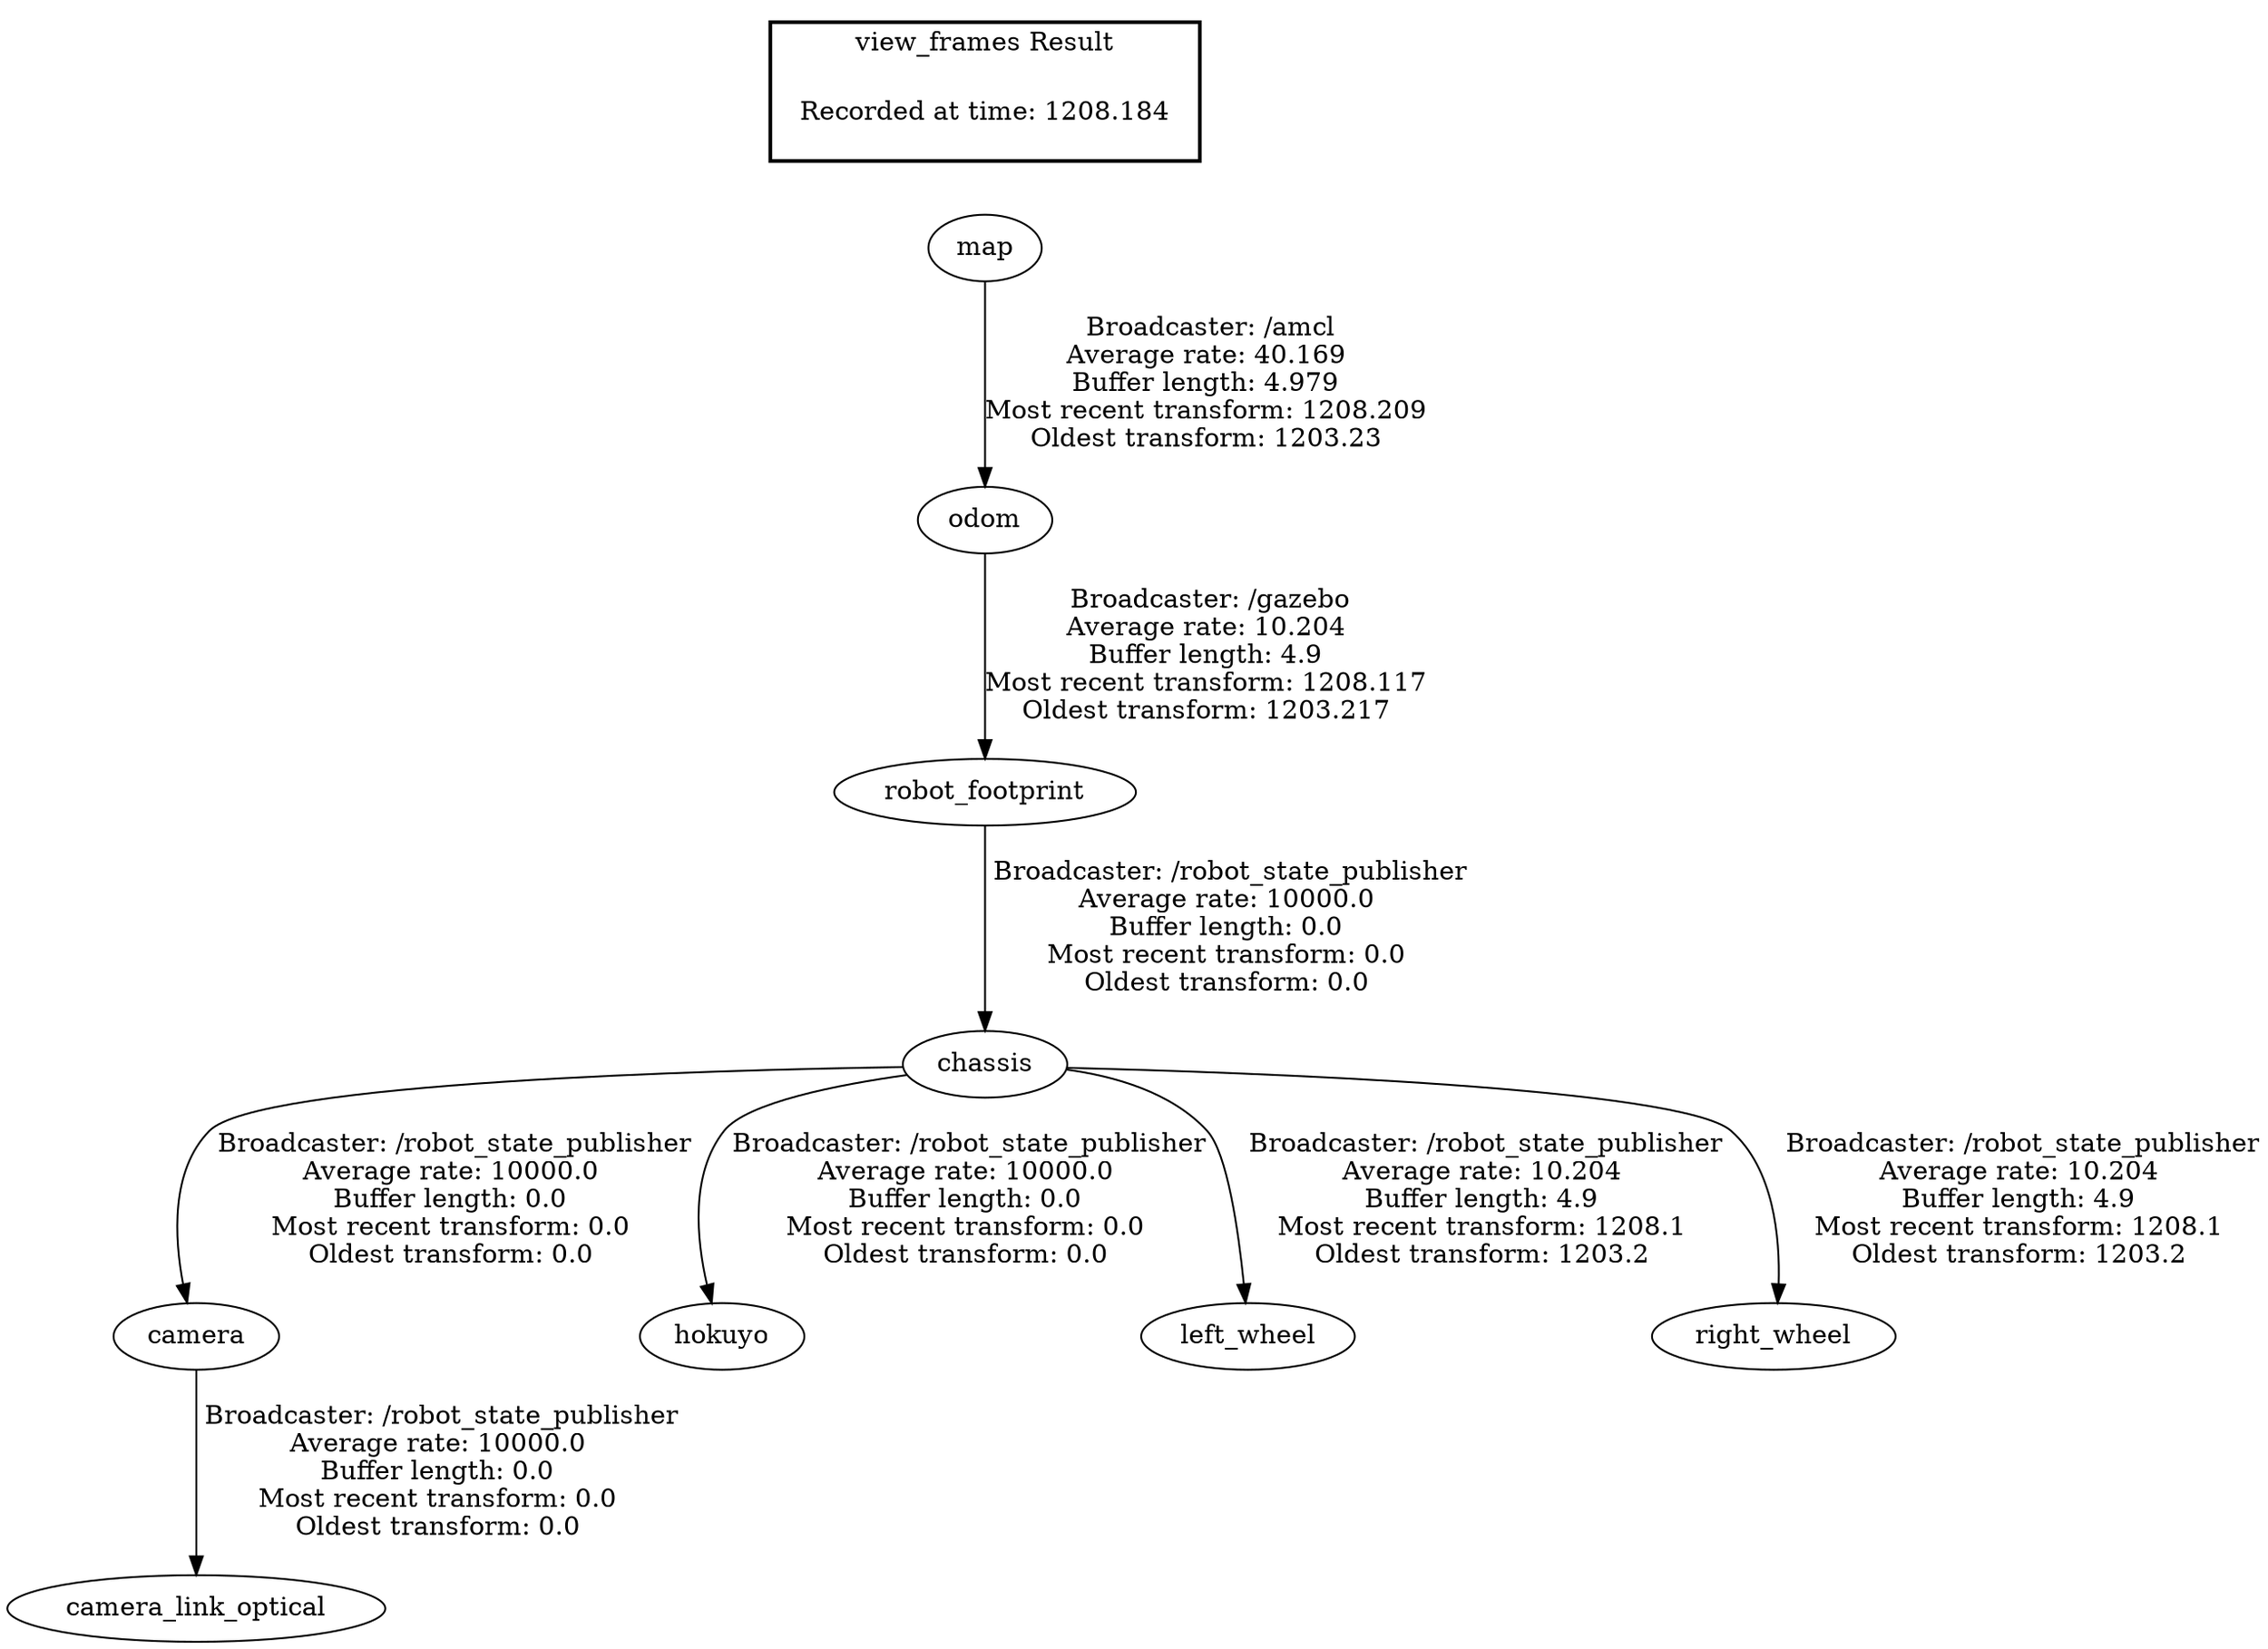 digraph G {
"chassis" -> "camera"[label=" Broadcaster: /robot_state_publisher\nAverage rate: 10000.0\nBuffer length: 0.0\nMost recent transform: 0.0\nOldest transform: 0.0\n"];
"robot_footprint" -> "chassis"[label=" Broadcaster: /robot_state_publisher\nAverage rate: 10000.0\nBuffer length: 0.0\nMost recent transform: 0.0\nOldest transform: 0.0\n"];
"camera" -> "camera_link_optical"[label=" Broadcaster: /robot_state_publisher\nAverage rate: 10000.0\nBuffer length: 0.0\nMost recent transform: 0.0\nOldest transform: 0.0\n"];
"chassis" -> "hokuyo"[label=" Broadcaster: /robot_state_publisher\nAverage rate: 10000.0\nBuffer length: 0.0\nMost recent transform: 0.0\nOldest transform: 0.0\n"];
"odom" -> "robot_footprint"[label=" Broadcaster: /gazebo\nAverage rate: 10.204\nBuffer length: 4.9\nMost recent transform: 1208.117\nOldest transform: 1203.217\n"];
"chassis" -> "left_wheel"[label=" Broadcaster: /robot_state_publisher\nAverage rate: 10.204\nBuffer length: 4.9\nMost recent transform: 1208.1\nOldest transform: 1203.2\n"];
"chassis" -> "right_wheel"[label=" Broadcaster: /robot_state_publisher\nAverage rate: 10.204\nBuffer length: 4.9\nMost recent transform: 1208.1\nOldest transform: 1203.2\n"];
"map" -> "odom"[label=" Broadcaster: /amcl\nAverage rate: 40.169\nBuffer length: 4.979\nMost recent transform: 1208.209\nOldest transform: 1203.23\n"];
edge [style=invis];
 subgraph cluster_legend { style=bold; color=black; label ="view_frames Result";
"Recorded at time: 1208.184"[ shape=plaintext ] ;
}->"map";
}
